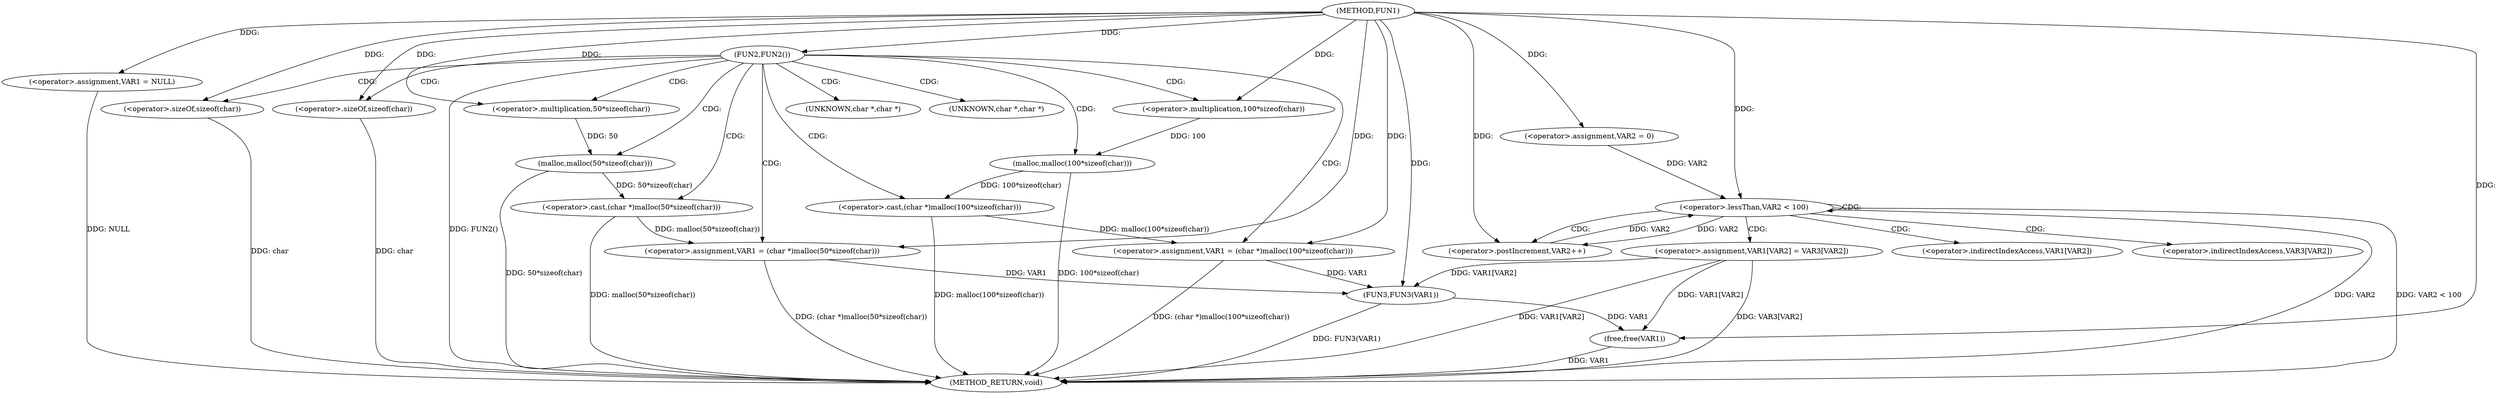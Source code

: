 digraph FUN1 {  
"1000100" [label = "(METHOD,FUN1)" ]
"1000153" [label = "(METHOD_RETURN,void)" ]
"1000103" [label = "(<operator>.assignment,VAR1 = NULL)" ]
"1000107" [label = "(FUN2,FUN2())" ]
"1000109" [label = "(<operator>.assignment,VAR1 = (char *)malloc(50*sizeof(char)))" ]
"1000111" [label = "(<operator>.cast,(char *)malloc(50*sizeof(char)))" ]
"1000113" [label = "(malloc,malloc(50*sizeof(char)))" ]
"1000114" [label = "(<operator>.multiplication,50*sizeof(char))" ]
"1000116" [label = "(<operator>.sizeOf,sizeof(char))" ]
"1000120" [label = "(<operator>.assignment,VAR1 = (char *)malloc(100*sizeof(char)))" ]
"1000122" [label = "(<operator>.cast,(char *)malloc(100*sizeof(char)))" ]
"1000124" [label = "(malloc,malloc(100*sizeof(char)))" ]
"1000125" [label = "(<operator>.multiplication,100*sizeof(char))" ]
"1000127" [label = "(<operator>.sizeOf,sizeof(char))" ]
"1000133" [label = "(<operator>.assignment,VAR2 = 0)" ]
"1000136" [label = "(<operator>.lessThan,VAR2 < 100)" ]
"1000139" [label = "(<operator>.postIncrement,VAR2++)" ]
"1000142" [label = "(<operator>.assignment,VAR1[VAR2] = VAR3[VAR2])" ]
"1000149" [label = "(FUN3,FUN3(VAR1))" ]
"1000151" [label = "(free,free(VAR1))" ]
"1000112" [label = "(UNKNOWN,char *,char *)" ]
"1000123" [label = "(UNKNOWN,char *,char *)" ]
"1000143" [label = "(<operator>.indirectIndexAccess,VAR1[VAR2])" ]
"1000146" [label = "(<operator>.indirectIndexAccess,VAR3[VAR2])" ]
  "1000116" -> "1000153"  [ label = "DDG: char"] 
  "1000124" -> "1000153"  [ label = "DDG: 100*sizeof(char)"] 
  "1000103" -> "1000153"  [ label = "DDG: NULL"] 
  "1000113" -> "1000153"  [ label = "DDG: 50*sizeof(char)"] 
  "1000151" -> "1000153"  [ label = "DDG: VAR1"] 
  "1000149" -> "1000153"  [ label = "DDG: FUN3(VAR1)"] 
  "1000127" -> "1000153"  [ label = "DDG: char"] 
  "1000142" -> "1000153"  [ label = "DDG: VAR3[VAR2]"] 
  "1000122" -> "1000153"  [ label = "DDG: malloc(100*sizeof(char))"] 
  "1000107" -> "1000153"  [ label = "DDG: FUN2()"] 
  "1000111" -> "1000153"  [ label = "DDG: malloc(50*sizeof(char))"] 
  "1000142" -> "1000153"  [ label = "DDG: VAR1[VAR2]"] 
  "1000136" -> "1000153"  [ label = "DDG: VAR2 < 100"] 
  "1000120" -> "1000153"  [ label = "DDG: (char *)malloc(100*sizeof(char))"] 
  "1000109" -> "1000153"  [ label = "DDG: (char *)malloc(50*sizeof(char))"] 
  "1000136" -> "1000153"  [ label = "DDG: VAR2"] 
  "1000100" -> "1000103"  [ label = "DDG: "] 
  "1000100" -> "1000107"  [ label = "DDG: "] 
  "1000111" -> "1000109"  [ label = "DDG: malloc(50*sizeof(char))"] 
  "1000100" -> "1000109"  [ label = "DDG: "] 
  "1000113" -> "1000111"  [ label = "DDG: 50*sizeof(char)"] 
  "1000114" -> "1000113"  [ label = "DDG: 50"] 
  "1000100" -> "1000114"  [ label = "DDG: "] 
  "1000100" -> "1000116"  [ label = "DDG: "] 
  "1000122" -> "1000120"  [ label = "DDG: malloc(100*sizeof(char))"] 
  "1000100" -> "1000120"  [ label = "DDG: "] 
  "1000124" -> "1000122"  [ label = "DDG: 100*sizeof(char)"] 
  "1000125" -> "1000124"  [ label = "DDG: 100"] 
  "1000100" -> "1000125"  [ label = "DDG: "] 
  "1000100" -> "1000127"  [ label = "DDG: "] 
  "1000100" -> "1000133"  [ label = "DDG: "] 
  "1000139" -> "1000136"  [ label = "DDG: VAR2"] 
  "1000133" -> "1000136"  [ label = "DDG: VAR2"] 
  "1000100" -> "1000136"  [ label = "DDG: "] 
  "1000136" -> "1000139"  [ label = "DDG: VAR2"] 
  "1000100" -> "1000139"  [ label = "DDG: "] 
  "1000120" -> "1000149"  [ label = "DDG: VAR1"] 
  "1000109" -> "1000149"  [ label = "DDG: VAR1"] 
  "1000142" -> "1000149"  [ label = "DDG: VAR1[VAR2]"] 
  "1000100" -> "1000149"  [ label = "DDG: "] 
  "1000142" -> "1000151"  [ label = "DDG: VAR1[VAR2]"] 
  "1000149" -> "1000151"  [ label = "DDG: VAR1"] 
  "1000100" -> "1000151"  [ label = "DDG: "] 
  "1000107" -> "1000112"  [ label = "CDG: "] 
  "1000107" -> "1000125"  [ label = "CDG: "] 
  "1000107" -> "1000116"  [ label = "CDG: "] 
  "1000107" -> "1000120"  [ label = "CDG: "] 
  "1000107" -> "1000113"  [ label = "CDG: "] 
  "1000107" -> "1000127"  [ label = "CDG: "] 
  "1000107" -> "1000111"  [ label = "CDG: "] 
  "1000107" -> "1000109"  [ label = "CDG: "] 
  "1000107" -> "1000123"  [ label = "CDG: "] 
  "1000107" -> "1000124"  [ label = "CDG: "] 
  "1000107" -> "1000114"  [ label = "CDG: "] 
  "1000107" -> "1000122"  [ label = "CDG: "] 
  "1000136" -> "1000143"  [ label = "CDG: "] 
  "1000136" -> "1000142"  [ label = "CDG: "] 
  "1000136" -> "1000139"  [ label = "CDG: "] 
  "1000136" -> "1000146"  [ label = "CDG: "] 
  "1000136" -> "1000136"  [ label = "CDG: "] 
}
